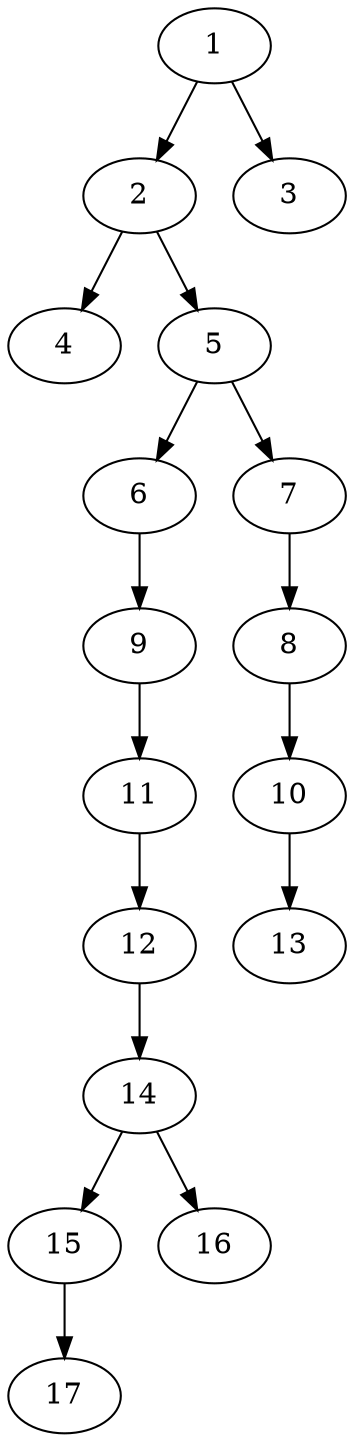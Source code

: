 // DAG (tier=1-easy, mode=data, n=17, ccr=0.317, fat=0.355, density=0.315, regular=0.658, jump=0.094, mindata=1048576, maxdata=8388608)
// DAG automatically generated by daggen at Sun Aug 24 16:33:33 2025
// /home/ermia/Project/Environments/daggen/bin/daggen --dot --ccr 0.317 --fat 0.355 --regular 0.658 --density 0.315 --jump 0.094 --mindata 1048576 --maxdata 8388608 -n 17 
digraph G {
  1 [size="185679151180176160", alpha="0.10", expect_size="92839575590088080"]
  1 -> 2 [size ="448499812401152"]
  1 -> 3 [size ="448499812401152"]
  2 [size="145493301529771552", alpha="0.17", expect_size="72746650764885776"]
  2 -> 4 [size ="64272038100992"]
  2 -> 5 [size ="64272038100992"]
  3 [size="472650496767722258432", alpha="0.09", expect_size="236325248383861129216"]
  4 [size="329244321350350720", alpha="0.14", expect_size="164622160675175360"]
  5 [size="69547413389761839104", alpha="0.03", expect_size="34773706694880919552"]
  5 -> 6 [size ="135293617307648"]
  5 -> 7 [size ="135293617307648"]
  6 [size="265175510135106174976", alpha="0.11", expect_size="132587755067553087488"]
  6 -> 9 [size ="330201414238208"]
  7 [size="2529213512962536", alpha="0.05", expect_size="1264606756481268"]
  7 -> 8 [size ="229628278996992"]
  8 [size="475435601337972736", alpha="0.07", expect_size="237717800668986368"]
  8 -> 10 [size ="171534316470272"]
  9 [size="19092042900363832", alpha="0.05", expect_size="9546021450181916"]
  9 -> 11 [size ="556782187446272"]
  10 [size="126194626712176400", alpha="0.04", expect_size="63097313356088200"]
  10 -> 13 [size ="73299119833088"]
  11 [size="812369903340654", alpha="0.14", expect_size="406184951670327"]
  11 -> 12 [size ="71328803586048"]
  12 [size="665942869260335360", alpha="0.05", expect_size="332971434630167680"]
  12 -> 14 [size ="412805287116800"]
  13 [size="734836368172384256", alpha="0.11", expect_size="367418184086192128"]
  14 [size="94937102283023040", alpha="0.16", expect_size="47468551141511520"]
  14 -> 15 [size ="61198259191808"]
  14 -> 16 [size ="61198259191808"]
  15 [size="5525923219689023", alpha="0.01", expect_size="2762961609844511"]
  15 -> 17 [size ="211817594880000"]
  16 [size="85926428884163072", alpha="0.06", expect_size="42963214442081536"]
  17 [size="347661178320194752", alpha="0.00", expect_size="173830589160097376"]
}